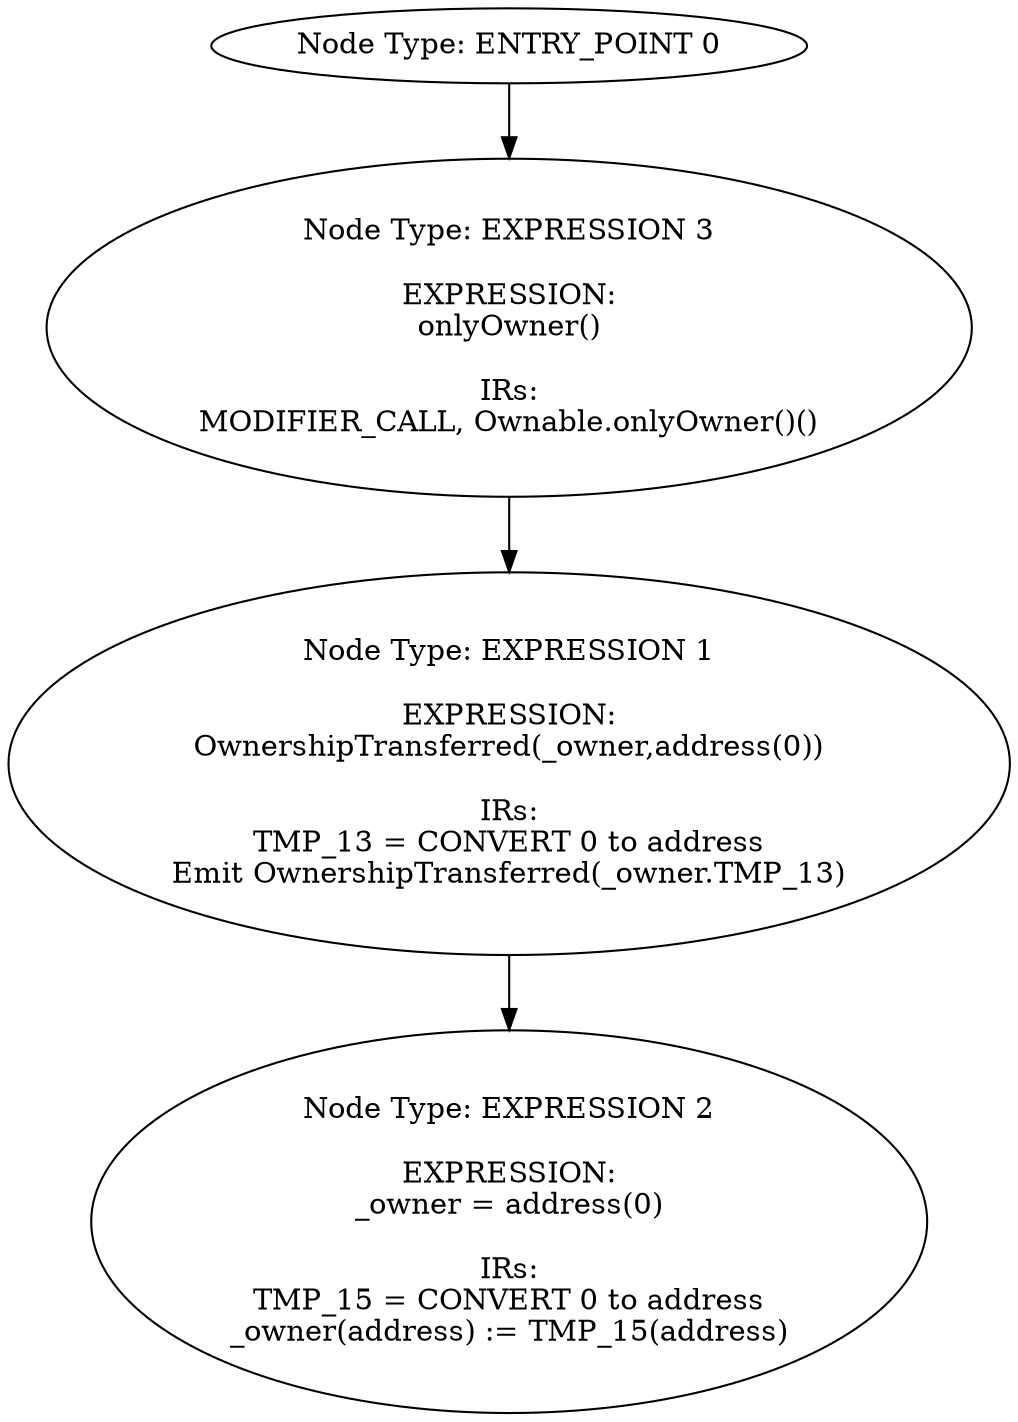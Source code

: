 digraph{
0[label="Node Type: ENTRY_POINT 0
"];
0->3;
1[label="Node Type: EXPRESSION 1

EXPRESSION:
OwnershipTransferred(_owner,address(0))

IRs:
TMP_13 = CONVERT 0 to address
Emit OwnershipTransferred(_owner.TMP_13)"];
1->2;
2[label="Node Type: EXPRESSION 2

EXPRESSION:
_owner = address(0)

IRs:
TMP_15 = CONVERT 0 to address
_owner(address) := TMP_15(address)"];
3[label="Node Type: EXPRESSION 3

EXPRESSION:
onlyOwner()

IRs:
MODIFIER_CALL, Ownable.onlyOwner()()"];
3->1;
}
